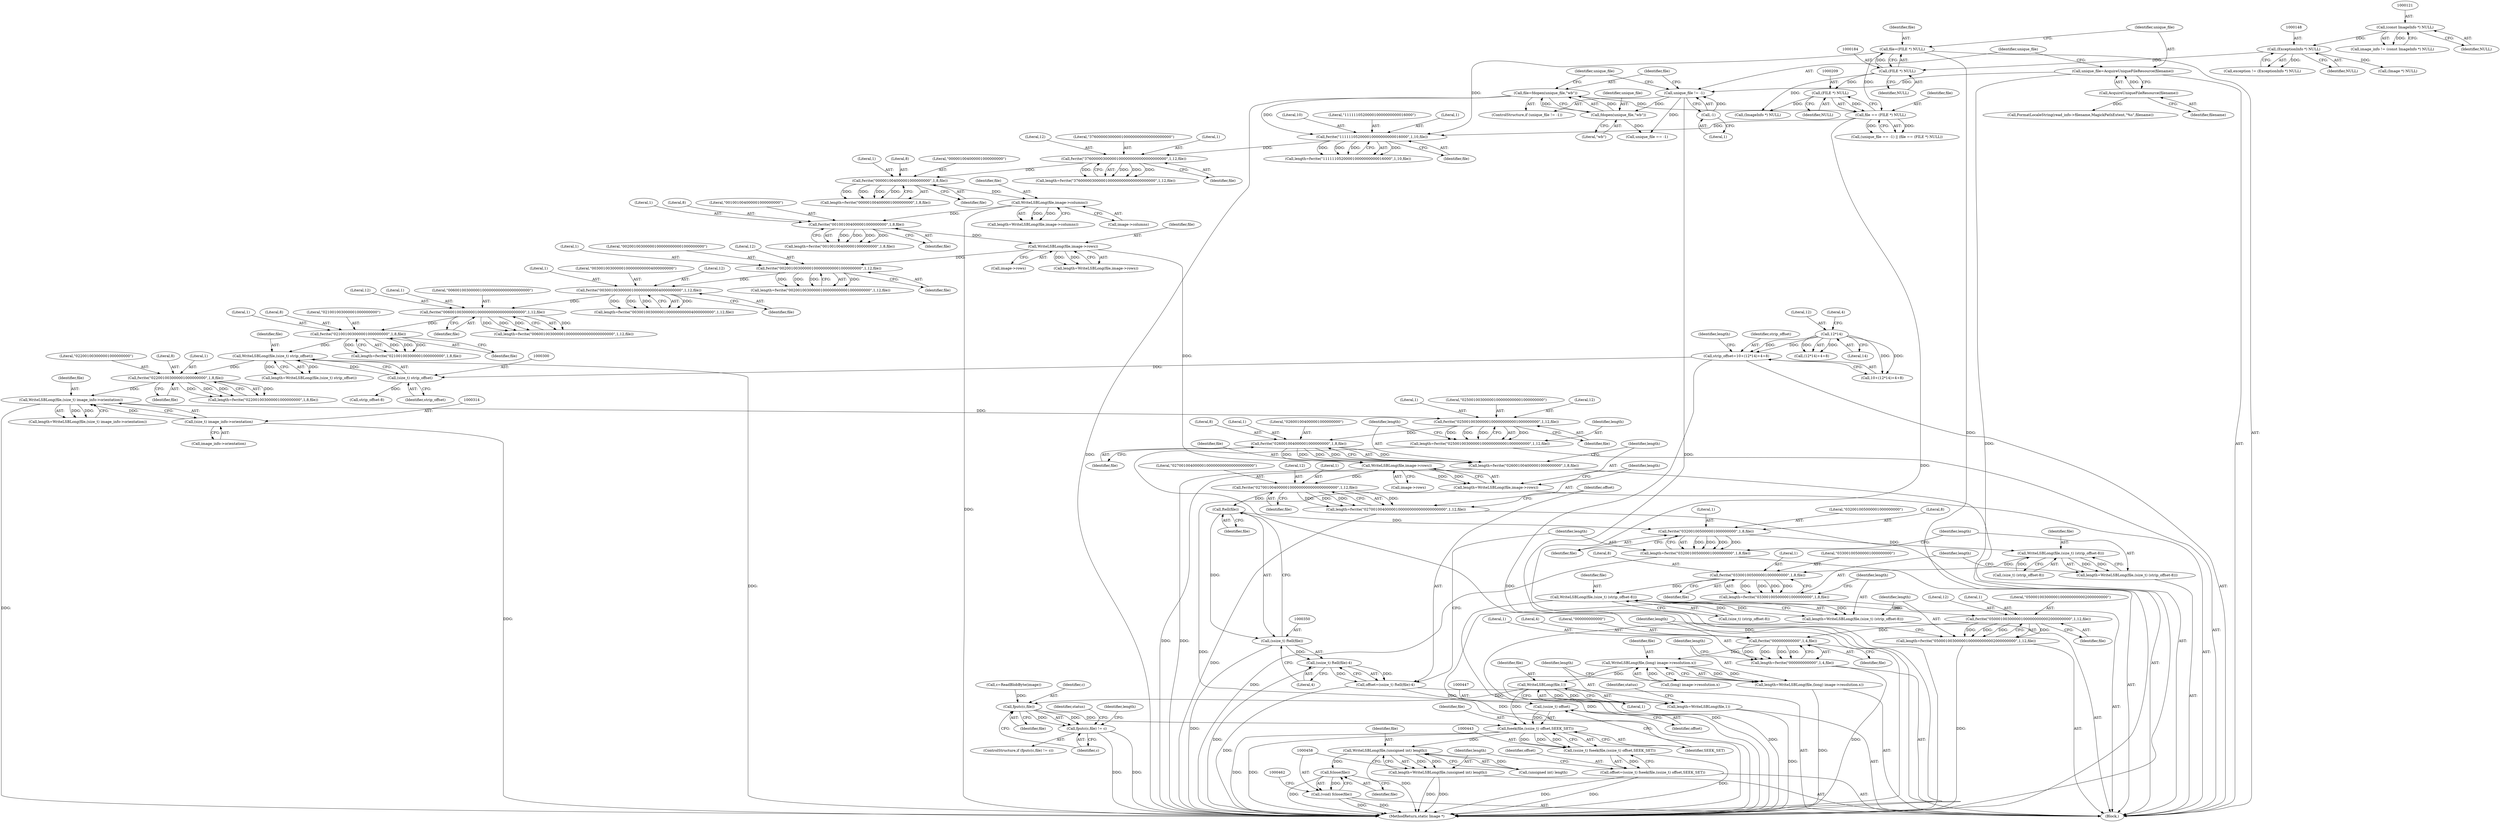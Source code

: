 digraph "0_ImageMagick_4e914bbe371433f0590cefdf3bd5f3a5710069f9@API" {
"1000320" [label="(Call,fwrite(\"\025\001\003\000\001\000\000\000\001\000\000\000\",1,12,file))"];
"1000311" [label="(Call,WriteLSBLong(file,(size_t) image_info->orientation))"];
"1000304" [label="(Call,fwrite(\"\022\001\003\000\001\000\000\000\",1,8,file))"];
"1000297" [label="(Call,WriteLSBLong(file,(size_t) strip_offset))"];
"1000279" [label="(Call,fwrite(\"\021\001\003\000\001\000\000\000\",1,8,file))"];
"1000272" [label="(Call,fwrite(\"\006\001\003\000\001\000\000\000\000\000\000\000\",1,12,file))"];
"1000265" [label="(Call,fwrite(\"\003\001\003\000\001\000\000\000\004\000\000\000\",1,12,file))"];
"1000258" [label="(Call,fwrite(\"\002\001\003\000\001\000\000\000\001\000\000\000\",1,12,file))"];
"1000251" [label="(Call,WriteLSBLong(file,image->rows))"];
"1000244" [label="(Call,fwrite(\"\001\001\004\000\001\000\000\000\",1,8,file))"];
"1000237" [label="(Call,WriteLSBLong(file,image->columns))"];
"1000230" [label="(Call,fwrite(\"\000\001\004\000\001\000\000\000\",1,8,file))"];
"1000223" [label="(Call,fwrite(\"\376\000\003\000\001\000\000\000\000\000\000\000\",1,12,file))"];
"1000216" [label="(Call,fwrite(\"\111\111\052\000\010\000\000\000\016\000\",1,10,file))"];
"1000181" [label="(Call,file=(FILE *) NULL)"];
"1000183" [label="(Call,(FILE *) NULL)"];
"1000147" [label="(Call,(ExceptionInfo *) NULL)"];
"1000120" [label="(Call,(const ImageInfo *) NULL)"];
"1000206" [label="(Call,file == (FILE *) NULL)"];
"1000195" [label="(Call,file=fdopen(unique_file,\"wb\"))"];
"1000197" [label="(Call,fdopen(unique_file,\"wb\"))"];
"1000191" [label="(Call,unique_file != -1)"];
"1000186" [label="(Call,unique_file=AcquireUniqueFileResource(filename))"];
"1000188" [label="(Call,AcquireUniqueFileResource(filename))"];
"1000193" [label="(Call,-1)"];
"1000208" [label="(Call,(FILE *) NULL)"];
"1000299" [label="(Call,(size_t) strip_offset)"];
"1000284" [label="(Call,strip_offset=10+(12*14)+4+8)"];
"1000289" [label="(Call,12*14)"];
"1000313" [label="(Call,(size_t) image_info->orientation)"];
"1000318" [label="(Call,length=fwrite(\"\025\001\003\000\001\000\000\000\001\000\000\000\",1,12,file))"];
"1000327" [label="(Call,fwrite(\"\026\001\004\000\001\000\000\000\",1,8,file))"];
"1000325" [label="(Call,length=fwrite(\"\026\001\004\000\001\000\000\000\",1,8,file))"];
"1000334" [label="(Call,WriteLSBLong(file,image->rows))"];
"1000332" [label="(Call,length=WriteLSBLong(file,image->rows))"];
"1000341" [label="(Call,fwrite(\"\027\001\004\000\001\000\000\000\000\000\000\000\",1,12,file))"];
"1000339" [label="(Call,length=fwrite(\"\027\001\004\000\001\000\000\000\000\000\000\000\",1,12,file))"];
"1000351" [label="(Call,ftell(file))"];
"1000349" [label="(Call,(ssize_t) ftell(file))"];
"1000348" [label="(Call,(ssize_t) ftell(file)-4)"];
"1000346" [label="(Call,offset=(ssize_t) ftell(file)-4)"];
"1000446" [label="(Call,(ssize_t) offset)"];
"1000444" [label="(Call,fseek(file,(ssize_t) offset,SEEK_SET))"];
"1000442" [label="(Call,(ssize_t) fseek(file,(ssize_t) offset,SEEK_SET))"];
"1000440" [label="(Call,offset=(ssize_t) fseek(file,(ssize_t) offset,SEEK_SET))"];
"1000452" [label="(Call,WriteLSBLong(file,(unsigned int) length))"];
"1000450" [label="(Call,length=WriteLSBLong(file,(unsigned int) length))"];
"1000459" [label="(Call,fclose(file))"];
"1000457" [label="(Call,(void) fclose(file))"];
"1000356" [label="(Call,fwrite(\"\032\001\005\000\001\000\000\000\",1,8,file))"];
"1000354" [label="(Call,length=fwrite(\"\032\001\005\000\001\000\000\000\",1,8,file))"];
"1000363" [label="(Call,WriteLSBLong(file,(size_t) (strip_offset-8)))"];
"1000361" [label="(Call,length=WriteLSBLong(file,(size_t) (strip_offset-8)))"];
"1000372" [label="(Call,fwrite(\"\033\001\005\000\001\000\000\000\",1,8,file))"];
"1000370" [label="(Call,length=fwrite(\"\033\001\005\000\001\000\000\000\",1,8,file))"];
"1000379" [label="(Call,WriteLSBLong(file,(size_t) (strip_offset-8)))"];
"1000377" [label="(Call,length=WriteLSBLong(file,(size_t) (strip_offset-8)))"];
"1000388" [label="(Call,fwrite(\"\050\001\003\000\001\000\000\000\002\000\000\000\",1,12,file))"];
"1000386" [label="(Call,length=fwrite(\"\050\001\003\000\001\000\000\000\002\000\000\000\",1,12,file))"];
"1000395" [label="(Call,fwrite(\"\000\000\000\000\",1,4,file))"];
"1000393" [label="(Call,length=fwrite(\"\000\000\000\000\",1,4,file))"];
"1000402" [label="(Call,WriteLSBLong(file,(long) image->resolution.x))"];
"1000400" [label="(Call,length=WriteLSBLong(file,(long) image->resolution.x))"];
"1000413" [label="(Call,WriteLSBLong(file,1))"];
"1000411" [label="(Call,length=WriteLSBLong(file,1))"];
"1000433" [label="(Call,fputc(c,file))"];
"1000432" [label="(Call,fputc(c,file) != c)"];
"1000182" [label="(Identifier,file)"];
"1000242" [label="(Call,length=fwrite(\"\001\001\004\000\001\000\000\000\",1,8,file))"];
"1000326" [label="(Identifier,length)"];
"1000445" [label="(Identifier,file)"];
"1000349" [label="(Call,(ssize_t) ftell(file))"];
"1000220" [label="(Identifier,file)"];
"1000315" [label="(Call,image_info->orientation)"];
"1000258" [label="(Call,fwrite(\"\002\001\003\000\001\000\000\000\001\000\000\000\",1,12,file))"];
"1000311" [label="(Call,WriteLSBLong(file,(size_t) image_info->orientation))"];
"1000186" [label="(Call,unique_file=AcquireUniqueFileResource(filename))"];
"1000362" [label="(Identifier,length)"];
"1000273" [label="(Literal,\"\006\001\003\000\001\000\000\000\000\000\000\000\")"];
"1000232" [label="(Literal,1)"];
"1000270" [label="(Call,length=fwrite(\"\006\001\003\000\001\000\000\000\000\000\000\000\",1,12,file))"];
"1000386" [label="(Call,length=fwrite(\"\050\001\003\000\001\000\000\000\002\000\000\000\",1,12,file))"];
"1000373" [label="(Literal,\"\033\001\005\000\001\000\000\000\")"];
"1000381" [label="(Call,(size_t) (strip_offset-8))"];
"1000301" [label="(Identifier,strip_offset)"];
"1000380" [label="(Identifier,file)"];
"1000277" [label="(Call,length=fwrite(\"\021\001\003\000\001\000\000\000\",1,8,file))"];
"1000210" [label="(Identifier,NULL)"];
"1000219" [label="(Literal,10)"];
"1000118" [label="(Call,image_info != (const ImageInfo *) NULL)"];
"1000290" [label="(Literal,12)"];
"1000390" [label="(Literal,1)"];
"1000346" [label="(Call,offset=(ssize_t) ftell(file)-4)"];
"1000460" [label="(Identifier,file)"];
"1000441" [label="(Identifier,offset)"];
"1000404" [label="(Call,(long) image->resolution.x)"];
"1000217" [label="(Literal,\"\111\111\052\000\010\000\000\000\016\000\")"];
"1000178" [label="(Call,(Image *) NULL)"];
"1000402" [label="(Call,WriteLSBLong(file,(long) image->resolution.x))"];
"1000344" [label="(Literal,12)"];
"1000265" [label="(Call,fwrite(\"\003\001\003\000\001\000\000\000\004\000\000\000\",1,12,file))"];
"1000304" [label="(Call,fwrite(\"\022\001\003\000\001\000\000\000\",1,8,file))"];
"1000228" [label="(Call,length=fwrite(\"\000\001\004\000\001\000\000\000\",1,8,file))"];
"1000275" [label="(Literal,12)"];
"1000233" [label="(Literal,8)"];
"1000454" [label="(Call,(unsigned int) length)"];
"1000195" [label="(Call,file=fdopen(unique_file,\"wb\"))"];
"1000306" [label="(Literal,1)"];
"1000313" [label="(Call,(size_t) image_info->orientation)"];
"1000145" [label="(Call,exception != (ExceptionInfo *) NULL)"];
"1000234" [label="(Identifier,file)"];
"1000356" [label="(Call,fwrite(\"\032\001\005\000\001\000\000\000\",1,8,file))"];
"1000395" [label="(Call,fwrite(\"\000\000\000\000\",1,4,file))"];
"1000431" [label="(ControlStructure,if (fputc(c,file) != c))"];
"1000328" [label="(Literal,\"\026\001\004\000\001\000\000\000\")"];
"1000379" [label="(Call,WriteLSBLong(file,(size_t) (strip_offset-8)))"];
"1000352" [label="(Identifier,file)"];
"1000227" [label="(Identifier,file)"];
"1000325" [label="(Call,length=fwrite(\"\026\001\004\000\001\000\000\000\",1,8,file))"];
"1000321" [label="(Literal,\"\025\001\003\000\001\000\000\000\001\000\000\000\")"];
"1000319" [label="(Identifier,length)"];
"1000247" [label="(Literal,8)"];
"1000401" [label="(Identifier,length)"];
"1000334" [label="(Call,WriteLSBLong(file,image->rows))"];
"1000335" [label="(Identifier,file)"];
"1000367" [label="(Call,strip_offset-8)"];
"1000446" [label="(Call,(ssize_t) offset)"];
"1000297" [label="(Call,WriteLSBLong(file,(size_t) strip_offset))"];
"1000256" [label="(Call,length=fwrite(\"\002\001\003\000\001\000\000\000\001\000\000\000\",1,12,file))"];
"1000252" [label="(Identifier,file)"];
"1000291" [label="(Literal,14)"];
"1000331" [label="(Identifier,file)"];
"1000371" [label="(Identifier,length)"];
"1000398" [label="(Literal,4)"];
"1000206" [label="(Call,file == (FILE *) NULL)"];
"1000248" [label="(Identifier,file)"];
"1000414" [label="(Identifier,file)"];
"1000323" [label="(Literal,12)"];
"1000189" [label="(Identifier,filename)"];
"1000251" [label="(Call,WriteLSBLong(file,image->rows))"];
"1000340" [label="(Identifier,length)"];
"1000120" [label="(Call,(const ImageInfo *) NULL)"];
"1000453" [label="(Identifier,file)"];
"1000432" [label="(Call,fputc(c,file) != c)"];
"1000457" [label="(Call,(void) fclose(file))"];
"1000309" [label="(Call,length=WriteLSBLong(file,(size_t) image_info->orientation))"];
"1000216" [label="(Call,fwrite(\"\111\111\052\000\010\000\000\000\016\000\",1,10,file))"];
"1000308" [label="(Identifier,file)"];
"1000542" [label="(MethodReturn,static Image *)"];
"1000477" [label="(Call,FormatLocaleString(read_info->filename,MagickPathExtent,\"%s\",filename))"];
"1000245" [label="(Literal,\"\001\001\004\000\001\000\000\000\")"];
"1000452" [label="(Call,WriteLSBLong(file,(unsigned int) length))"];
"1000375" [label="(Literal,8)"];
"1000341" [label="(Call,fwrite(\"\027\001\004\000\001\000\000\000\000\000\000\000\",1,12,file))"];
"1000433" [label="(Call,fputc(c,file))"];
"1000451" [label="(Identifier,length)"];
"1000149" [label="(Identifier,NULL)"];
"1000244" [label="(Call,fwrite(\"\001\001\004\000\001\000\000\000\",1,8,file))"];
"1000400" [label="(Call,length=WriteLSBLong(file,(long) image->resolution.x))"];
"1000272" [label="(Call,fwrite(\"\006\001\003\000\001\000\000\000\000\000\000\000\",1,12,file))"];
"1000226" [label="(Literal,12)"];
"1000263" [label="(Call,length=fwrite(\"\003\001\003\000\001\000\000\000\004\000\000\000\",1,12,file))"];
"1000365" [label="(Call,(size_t) (strip_offset-8))"];
"1000288" [label="(Call,(12*14)+4+8)"];
"1000192" [label="(Identifier,unique_file)"];
"1000343" [label="(Literal,1)"];
"1000260" [label="(Literal,1)"];
"1000231" [label="(Literal,\"\000\001\004\000\001\000\000\000\")"];
"1000438" [label="(Identifier,status)"];
"1000361" [label="(Call,length=WriteLSBLong(file,(size_t) (strip_offset-8)))"];
"1000378" [label="(Identifier,length)"];
"1000351" [label="(Call,ftell(file))"];
"1000318" [label="(Call,length=fwrite(\"\025\001\003\000\001\000\000\000\001\000\000\000\",1,12,file))"];
"1000296" [label="(Identifier,length)"];
"1000285" [label="(Identifier,strip_offset)"];
"1000444" [label="(Call,fseek(file,(ssize_t) offset,SEEK_SET))"];
"1000279" [label="(Call,fwrite(\"\021\001\003\000\001\000\000\000\",1,8,file))"];
"1000348" [label="(Call,(ssize_t) ftell(file)-4)"];
"1000436" [label="(Identifier,c)"];
"1000387" [label="(Identifier,length)"];
"1000370" [label="(Call,length=fwrite(\"\033\001\005\000\001\000\000\000\",1,8,file))"];
"1000224" [label="(Literal,\"\376\000\003\000\001\000\000\000\000\000\000\000\")"];
"1000330" [label="(Literal,8)"];
"1000345" [label="(Identifier,file)"];
"1000122" [label="(Identifier,NULL)"];
"1000281" [label="(Literal,1)"];
"1000360" [label="(Identifier,file)"];
"1000372" [label="(Call,fwrite(\"\033\001\005\000\001\000\000\000\",1,8,file))"];
"1000249" [label="(Call,length=WriteLSBLong(file,image->rows))"];
"1000448" [label="(Identifier,offset)"];
"1000305" [label="(Literal,\"\022\001\003\000\001\000\000\000\")"];
"1000190" [label="(ControlStructure,if (unique_file != -1))"];
"1000359" [label="(Literal,8)"];
"1000147" [label="(Call,(ExceptionInfo *) NULL)"];
"1000449" [label="(Identifier,SEEK_SET)"];
"1000289" [label="(Call,12*14)"];
"1000354" [label="(Call,length=fwrite(\"\032\001\005\000\001\000\000\000\",1,8,file))"];
"1000320" [label="(Call,fwrite(\"\025\001\003\000\001\000\000\000\001\000\000\000\",1,12,file))"];
"1000299" [label="(Call,(size_t) strip_offset)"];
"1000230" [label="(Call,fwrite(\"\000\001\004\000\001\000\000\000\",1,8,file))"];
"1000183" [label="(Call,(FILE *) NULL)"];
"1000376" [label="(Identifier,file)"];
"1000393" [label="(Call,length=fwrite(\"\000\000\000\000\",1,4,file))"];
"1000106" [label="(Block,)"];
"1000282" [label="(Literal,8)"];
"1000269" [label="(Identifier,file)"];
"1000329" [label="(Literal,1)"];
"1000253" [label="(Call,image->rows)"];
"1000347" [label="(Identifier,offset)"];
"1000268" [label="(Literal,12)"];
"1000358" [label="(Literal,1)"];
"1000283" [label="(Identifier,file)"];
"1000274" [label="(Literal,1)"];
"1000280" [label="(Literal,\"\021\001\003\000\001\000\000\000\")"];
"1000276" [label="(Identifier,file)"];
"1000417" [label="(Identifier,status)"];
"1000336" [label="(Call,image->rows)"];
"1000394" [label="(Identifier,length)"];
"1000259" [label="(Literal,\"\002\001\003\000\001\000\000\000\001\000\000\000\")"];
"1000208" [label="(Call,(FILE *) NULL)"];
"1000262" [label="(Identifier,file)"];
"1000403" [label="(Identifier,file)"];
"1000389" [label="(Literal,\"\050\001\003\000\001\000\000\000\002\000\000\000\")"];
"1000342" [label="(Literal,\"\027\001\004\000\001\000\000\000\000\000\000\000\")"];
"1000324" [label="(Identifier,file)"];
"1000392" [label="(Identifier,file)"];
"1000364" [label="(Identifier,file)"];
"1000327" [label="(Call,fwrite(\"\026\001\004\000\001\000\000\000\",1,8,file))"];
"1000197" [label="(Call,fdopen(unique_file,\"wb\"))"];
"1000388" [label="(Call,fwrite(\"\050\001\003\000\001\000\000\000\002\000\000\000\",1,12,file))"];
"1000188" [label="(Call,AcquireUniqueFileResource(filename))"];
"1000307" [label="(Literal,8)"];
"1000198" [label="(Identifier,unique_file)"];
"1000413" [label="(Call,WriteLSBLong(file,1))"];
"1000196" [label="(Identifier,file)"];
"1000355" [label="(Identifier,length)"];
"1000374" [label="(Literal,1)"];
"1000221" [label="(Call,length=fwrite(\"\376\000\003\000\001\000\000\000\000\000\000\000\",1,12,file))"];
"1000267" [label="(Literal,1)"];
"1000246" [label="(Literal,1)"];
"1000191" [label="(Call,unique_file != -1)"];
"1000411" [label="(Call,length=WriteLSBLong(file,1))"];
"1000424" [label="(Call,c=ReadBlobByte(image))"];
"1000223" [label="(Call,fwrite(\"\376\000\003\000\001\000\000\000\000\000\000\000\",1,12,file))"];
"1000194" [label="(Literal,1)"];
"1000332" [label="(Call,length=WriteLSBLong(file,image->rows))"];
"1000284" [label="(Call,strip_offset=10+(12*14)+4+8)"];
"1000225" [label="(Literal,1)"];
"1000295" [label="(Call,length=WriteLSBLong(file,(size_t) strip_offset))"];
"1000286" [label="(Call,10+(12*14)+4+8)"];
"1000353" [label="(Literal,4)"];
"1000214" [label="(Call,length=fwrite(\"\111\111\052\000\010\000\000\000\016\000\",1,10,file))"];
"1000203" [label="(Identifier,unique_file)"];
"1000298" [label="(Identifier,file)"];
"1000312" [label="(Identifier,file)"];
"1000391" [label="(Literal,12)"];
"1000237" [label="(Call,WriteLSBLong(file,image->columns))"];
"1000396" [label="(Literal,\"\000\000\000\000\")"];
"1000266" [label="(Literal,\"\003\001\003\000\001\000\000\000\004\000\000\000\")"];
"1000472" [label="(Call,(ImageInfo *) NULL)"];
"1000207" [label="(Identifier,file)"];
"1000187" [label="(Identifier,unique_file)"];
"1000293" [label="(Literal,4)"];
"1000377" [label="(Call,length=WriteLSBLong(file,(size_t) (strip_offset-8)))"];
"1000322" [label="(Literal,1)"];
"1000235" [label="(Call,length=WriteLSBLong(file,image->columns))"];
"1000397" [label="(Literal,1)"];
"1000202" [label="(Call,unique_file == -1)"];
"1000238" [label="(Identifier,file)"];
"1000201" [label="(Call,(unique_file == -1) || (file == (FILE *) NULL))"];
"1000399" [label="(Identifier,file)"];
"1000450" [label="(Call,length=WriteLSBLong(file,(unsigned int) length))"];
"1000434" [label="(Identifier,c)"];
"1000430" [label="(Identifier,length)"];
"1000261" [label="(Literal,12)"];
"1000440" [label="(Call,offset=(ssize_t) fseek(file,(ssize_t) offset,SEEK_SET))"];
"1000357" [label="(Literal,\"\032\001\005\000\001\000\000\000\")"];
"1000218" [label="(Literal,1)"];
"1000333" [label="(Identifier,length)"];
"1000412" [label="(Identifier,length)"];
"1000339" [label="(Call,length=fwrite(\"\027\001\004\000\001\000\000\000\000\000\000\000\",1,12,file))"];
"1000459" [label="(Call,fclose(file))"];
"1000415" [label="(Literal,1)"];
"1000442" [label="(Call,(ssize_t) fseek(file,(ssize_t) offset,SEEK_SET))"];
"1000185" [label="(Identifier,NULL)"];
"1000199" [label="(Literal,\"wb\")"];
"1000193" [label="(Call,-1)"];
"1000363" [label="(Call,WriteLSBLong(file,(size_t) (strip_offset-8)))"];
"1000435" [label="(Identifier,file)"];
"1000302" [label="(Call,length=fwrite(\"\022\001\003\000\001\000\000\000\",1,8,file))"];
"1000239" [label="(Call,image->columns)"];
"1000181" [label="(Call,file=(FILE *) NULL)"];
"1000320" -> "1000318"  [label="AST: "];
"1000320" -> "1000324"  [label="CFG: "];
"1000321" -> "1000320"  [label="AST: "];
"1000322" -> "1000320"  [label="AST: "];
"1000323" -> "1000320"  [label="AST: "];
"1000324" -> "1000320"  [label="AST: "];
"1000318" -> "1000320"  [label="CFG: "];
"1000320" -> "1000318"  [label="DDG: "];
"1000320" -> "1000318"  [label="DDG: "];
"1000320" -> "1000318"  [label="DDG: "];
"1000320" -> "1000318"  [label="DDG: "];
"1000311" -> "1000320"  [label="DDG: "];
"1000320" -> "1000327"  [label="DDG: "];
"1000311" -> "1000309"  [label="AST: "];
"1000311" -> "1000313"  [label="CFG: "];
"1000312" -> "1000311"  [label="AST: "];
"1000313" -> "1000311"  [label="AST: "];
"1000309" -> "1000311"  [label="CFG: "];
"1000311" -> "1000542"  [label="DDG: "];
"1000311" -> "1000309"  [label="DDG: "];
"1000311" -> "1000309"  [label="DDG: "];
"1000304" -> "1000311"  [label="DDG: "];
"1000313" -> "1000311"  [label="DDG: "];
"1000304" -> "1000302"  [label="AST: "];
"1000304" -> "1000308"  [label="CFG: "];
"1000305" -> "1000304"  [label="AST: "];
"1000306" -> "1000304"  [label="AST: "];
"1000307" -> "1000304"  [label="AST: "];
"1000308" -> "1000304"  [label="AST: "];
"1000302" -> "1000304"  [label="CFG: "];
"1000304" -> "1000302"  [label="DDG: "];
"1000304" -> "1000302"  [label="DDG: "];
"1000304" -> "1000302"  [label="DDG: "];
"1000304" -> "1000302"  [label="DDG: "];
"1000297" -> "1000304"  [label="DDG: "];
"1000297" -> "1000295"  [label="AST: "];
"1000297" -> "1000299"  [label="CFG: "];
"1000298" -> "1000297"  [label="AST: "];
"1000299" -> "1000297"  [label="AST: "];
"1000295" -> "1000297"  [label="CFG: "];
"1000297" -> "1000542"  [label="DDG: "];
"1000297" -> "1000295"  [label="DDG: "];
"1000297" -> "1000295"  [label="DDG: "];
"1000279" -> "1000297"  [label="DDG: "];
"1000299" -> "1000297"  [label="DDG: "];
"1000279" -> "1000277"  [label="AST: "];
"1000279" -> "1000283"  [label="CFG: "];
"1000280" -> "1000279"  [label="AST: "];
"1000281" -> "1000279"  [label="AST: "];
"1000282" -> "1000279"  [label="AST: "];
"1000283" -> "1000279"  [label="AST: "];
"1000277" -> "1000279"  [label="CFG: "];
"1000279" -> "1000277"  [label="DDG: "];
"1000279" -> "1000277"  [label="DDG: "];
"1000279" -> "1000277"  [label="DDG: "];
"1000279" -> "1000277"  [label="DDG: "];
"1000272" -> "1000279"  [label="DDG: "];
"1000272" -> "1000270"  [label="AST: "];
"1000272" -> "1000276"  [label="CFG: "];
"1000273" -> "1000272"  [label="AST: "];
"1000274" -> "1000272"  [label="AST: "];
"1000275" -> "1000272"  [label="AST: "];
"1000276" -> "1000272"  [label="AST: "];
"1000270" -> "1000272"  [label="CFG: "];
"1000272" -> "1000270"  [label="DDG: "];
"1000272" -> "1000270"  [label="DDG: "];
"1000272" -> "1000270"  [label="DDG: "];
"1000272" -> "1000270"  [label="DDG: "];
"1000265" -> "1000272"  [label="DDG: "];
"1000265" -> "1000263"  [label="AST: "];
"1000265" -> "1000269"  [label="CFG: "];
"1000266" -> "1000265"  [label="AST: "];
"1000267" -> "1000265"  [label="AST: "];
"1000268" -> "1000265"  [label="AST: "];
"1000269" -> "1000265"  [label="AST: "];
"1000263" -> "1000265"  [label="CFG: "];
"1000265" -> "1000263"  [label="DDG: "];
"1000265" -> "1000263"  [label="DDG: "];
"1000265" -> "1000263"  [label="DDG: "];
"1000265" -> "1000263"  [label="DDG: "];
"1000258" -> "1000265"  [label="DDG: "];
"1000258" -> "1000256"  [label="AST: "];
"1000258" -> "1000262"  [label="CFG: "];
"1000259" -> "1000258"  [label="AST: "];
"1000260" -> "1000258"  [label="AST: "];
"1000261" -> "1000258"  [label="AST: "];
"1000262" -> "1000258"  [label="AST: "];
"1000256" -> "1000258"  [label="CFG: "];
"1000258" -> "1000256"  [label="DDG: "];
"1000258" -> "1000256"  [label="DDG: "];
"1000258" -> "1000256"  [label="DDG: "];
"1000258" -> "1000256"  [label="DDG: "];
"1000251" -> "1000258"  [label="DDG: "];
"1000251" -> "1000249"  [label="AST: "];
"1000251" -> "1000253"  [label="CFG: "];
"1000252" -> "1000251"  [label="AST: "];
"1000253" -> "1000251"  [label="AST: "];
"1000249" -> "1000251"  [label="CFG: "];
"1000251" -> "1000249"  [label="DDG: "];
"1000251" -> "1000249"  [label="DDG: "];
"1000244" -> "1000251"  [label="DDG: "];
"1000251" -> "1000334"  [label="DDG: "];
"1000244" -> "1000242"  [label="AST: "];
"1000244" -> "1000248"  [label="CFG: "];
"1000245" -> "1000244"  [label="AST: "];
"1000246" -> "1000244"  [label="AST: "];
"1000247" -> "1000244"  [label="AST: "];
"1000248" -> "1000244"  [label="AST: "];
"1000242" -> "1000244"  [label="CFG: "];
"1000244" -> "1000242"  [label="DDG: "];
"1000244" -> "1000242"  [label="DDG: "];
"1000244" -> "1000242"  [label="DDG: "];
"1000244" -> "1000242"  [label="DDG: "];
"1000237" -> "1000244"  [label="DDG: "];
"1000237" -> "1000235"  [label="AST: "];
"1000237" -> "1000239"  [label="CFG: "];
"1000238" -> "1000237"  [label="AST: "];
"1000239" -> "1000237"  [label="AST: "];
"1000235" -> "1000237"  [label="CFG: "];
"1000237" -> "1000542"  [label="DDG: "];
"1000237" -> "1000235"  [label="DDG: "];
"1000237" -> "1000235"  [label="DDG: "];
"1000230" -> "1000237"  [label="DDG: "];
"1000230" -> "1000228"  [label="AST: "];
"1000230" -> "1000234"  [label="CFG: "];
"1000231" -> "1000230"  [label="AST: "];
"1000232" -> "1000230"  [label="AST: "];
"1000233" -> "1000230"  [label="AST: "];
"1000234" -> "1000230"  [label="AST: "];
"1000228" -> "1000230"  [label="CFG: "];
"1000230" -> "1000228"  [label="DDG: "];
"1000230" -> "1000228"  [label="DDG: "];
"1000230" -> "1000228"  [label="DDG: "];
"1000230" -> "1000228"  [label="DDG: "];
"1000223" -> "1000230"  [label="DDG: "];
"1000223" -> "1000221"  [label="AST: "];
"1000223" -> "1000227"  [label="CFG: "];
"1000224" -> "1000223"  [label="AST: "];
"1000225" -> "1000223"  [label="AST: "];
"1000226" -> "1000223"  [label="AST: "];
"1000227" -> "1000223"  [label="AST: "];
"1000221" -> "1000223"  [label="CFG: "];
"1000223" -> "1000221"  [label="DDG: "];
"1000223" -> "1000221"  [label="DDG: "];
"1000223" -> "1000221"  [label="DDG: "];
"1000223" -> "1000221"  [label="DDG: "];
"1000216" -> "1000223"  [label="DDG: "];
"1000216" -> "1000214"  [label="AST: "];
"1000216" -> "1000220"  [label="CFG: "];
"1000217" -> "1000216"  [label="AST: "];
"1000218" -> "1000216"  [label="AST: "];
"1000219" -> "1000216"  [label="AST: "];
"1000220" -> "1000216"  [label="AST: "];
"1000214" -> "1000216"  [label="CFG: "];
"1000216" -> "1000214"  [label="DDG: "];
"1000216" -> "1000214"  [label="DDG: "];
"1000216" -> "1000214"  [label="DDG: "];
"1000216" -> "1000214"  [label="DDG: "];
"1000181" -> "1000216"  [label="DDG: "];
"1000206" -> "1000216"  [label="DDG: "];
"1000195" -> "1000216"  [label="DDG: "];
"1000181" -> "1000106"  [label="AST: "];
"1000181" -> "1000183"  [label="CFG: "];
"1000182" -> "1000181"  [label="AST: "];
"1000183" -> "1000181"  [label="AST: "];
"1000187" -> "1000181"  [label="CFG: "];
"1000181" -> "1000542"  [label="DDG: "];
"1000183" -> "1000181"  [label="DDG: "];
"1000181" -> "1000206"  [label="DDG: "];
"1000183" -> "1000185"  [label="CFG: "];
"1000184" -> "1000183"  [label="AST: "];
"1000185" -> "1000183"  [label="AST: "];
"1000147" -> "1000183"  [label="DDG: "];
"1000183" -> "1000208"  [label="DDG: "];
"1000183" -> "1000472"  [label="DDG: "];
"1000147" -> "1000145"  [label="AST: "];
"1000147" -> "1000149"  [label="CFG: "];
"1000148" -> "1000147"  [label="AST: "];
"1000149" -> "1000147"  [label="AST: "];
"1000145" -> "1000147"  [label="CFG: "];
"1000147" -> "1000145"  [label="DDG: "];
"1000120" -> "1000147"  [label="DDG: "];
"1000147" -> "1000178"  [label="DDG: "];
"1000120" -> "1000118"  [label="AST: "];
"1000120" -> "1000122"  [label="CFG: "];
"1000121" -> "1000120"  [label="AST: "];
"1000122" -> "1000120"  [label="AST: "];
"1000118" -> "1000120"  [label="CFG: "];
"1000120" -> "1000118"  [label="DDG: "];
"1000206" -> "1000201"  [label="AST: "];
"1000206" -> "1000208"  [label="CFG: "];
"1000207" -> "1000206"  [label="AST: "];
"1000208" -> "1000206"  [label="AST: "];
"1000201" -> "1000206"  [label="CFG: "];
"1000206" -> "1000542"  [label="DDG: "];
"1000206" -> "1000201"  [label="DDG: "];
"1000206" -> "1000201"  [label="DDG: "];
"1000195" -> "1000206"  [label="DDG: "];
"1000208" -> "1000206"  [label="DDG: "];
"1000195" -> "1000190"  [label="AST: "];
"1000195" -> "1000197"  [label="CFG: "];
"1000196" -> "1000195"  [label="AST: "];
"1000197" -> "1000195"  [label="AST: "];
"1000203" -> "1000195"  [label="CFG: "];
"1000195" -> "1000542"  [label="DDG: "];
"1000197" -> "1000195"  [label="DDG: "];
"1000197" -> "1000195"  [label="DDG: "];
"1000197" -> "1000199"  [label="CFG: "];
"1000198" -> "1000197"  [label="AST: "];
"1000199" -> "1000197"  [label="AST: "];
"1000191" -> "1000197"  [label="DDG: "];
"1000197" -> "1000202"  [label="DDG: "];
"1000191" -> "1000190"  [label="AST: "];
"1000191" -> "1000193"  [label="CFG: "];
"1000192" -> "1000191"  [label="AST: "];
"1000193" -> "1000191"  [label="AST: "];
"1000196" -> "1000191"  [label="CFG: "];
"1000203" -> "1000191"  [label="CFG: "];
"1000191" -> "1000542"  [label="DDG: "];
"1000186" -> "1000191"  [label="DDG: "];
"1000193" -> "1000191"  [label="DDG: "];
"1000191" -> "1000202"  [label="DDG: "];
"1000186" -> "1000106"  [label="AST: "];
"1000186" -> "1000188"  [label="CFG: "];
"1000187" -> "1000186"  [label="AST: "];
"1000188" -> "1000186"  [label="AST: "];
"1000192" -> "1000186"  [label="CFG: "];
"1000186" -> "1000542"  [label="DDG: "];
"1000188" -> "1000186"  [label="DDG: "];
"1000188" -> "1000189"  [label="CFG: "];
"1000189" -> "1000188"  [label="AST: "];
"1000188" -> "1000477"  [label="DDG: "];
"1000193" -> "1000194"  [label="CFG: "];
"1000194" -> "1000193"  [label="AST: "];
"1000208" -> "1000210"  [label="CFG: "];
"1000209" -> "1000208"  [label="AST: "];
"1000210" -> "1000208"  [label="AST: "];
"1000208" -> "1000472"  [label="DDG: "];
"1000299" -> "1000301"  [label="CFG: "];
"1000300" -> "1000299"  [label="AST: "];
"1000301" -> "1000299"  [label="AST: "];
"1000284" -> "1000299"  [label="DDG: "];
"1000299" -> "1000367"  [label="DDG: "];
"1000284" -> "1000106"  [label="AST: "];
"1000284" -> "1000286"  [label="CFG: "];
"1000285" -> "1000284"  [label="AST: "];
"1000286" -> "1000284"  [label="AST: "];
"1000296" -> "1000284"  [label="CFG: "];
"1000284" -> "1000542"  [label="DDG: "];
"1000289" -> "1000284"  [label="DDG: "];
"1000289" -> "1000284"  [label="DDG: "];
"1000289" -> "1000288"  [label="AST: "];
"1000289" -> "1000291"  [label="CFG: "];
"1000290" -> "1000289"  [label="AST: "];
"1000291" -> "1000289"  [label="AST: "];
"1000293" -> "1000289"  [label="CFG: "];
"1000289" -> "1000286"  [label="DDG: "];
"1000289" -> "1000286"  [label="DDG: "];
"1000289" -> "1000288"  [label="DDG: "];
"1000289" -> "1000288"  [label="DDG: "];
"1000313" -> "1000315"  [label="CFG: "];
"1000314" -> "1000313"  [label="AST: "];
"1000315" -> "1000313"  [label="AST: "];
"1000313" -> "1000542"  [label="DDG: "];
"1000318" -> "1000106"  [label="AST: "];
"1000319" -> "1000318"  [label="AST: "];
"1000326" -> "1000318"  [label="CFG: "];
"1000318" -> "1000542"  [label="DDG: "];
"1000327" -> "1000325"  [label="AST: "];
"1000327" -> "1000331"  [label="CFG: "];
"1000328" -> "1000327"  [label="AST: "];
"1000329" -> "1000327"  [label="AST: "];
"1000330" -> "1000327"  [label="AST: "];
"1000331" -> "1000327"  [label="AST: "];
"1000325" -> "1000327"  [label="CFG: "];
"1000327" -> "1000325"  [label="DDG: "];
"1000327" -> "1000325"  [label="DDG: "];
"1000327" -> "1000325"  [label="DDG: "];
"1000327" -> "1000325"  [label="DDG: "];
"1000327" -> "1000334"  [label="DDG: "];
"1000325" -> "1000106"  [label="AST: "];
"1000326" -> "1000325"  [label="AST: "];
"1000333" -> "1000325"  [label="CFG: "];
"1000325" -> "1000542"  [label="DDG: "];
"1000334" -> "1000332"  [label="AST: "];
"1000334" -> "1000336"  [label="CFG: "];
"1000335" -> "1000334"  [label="AST: "];
"1000336" -> "1000334"  [label="AST: "];
"1000332" -> "1000334"  [label="CFG: "];
"1000334" -> "1000542"  [label="DDG: "];
"1000334" -> "1000332"  [label="DDG: "];
"1000334" -> "1000332"  [label="DDG: "];
"1000334" -> "1000341"  [label="DDG: "];
"1000332" -> "1000106"  [label="AST: "];
"1000333" -> "1000332"  [label="AST: "];
"1000340" -> "1000332"  [label="CFG: "];
"1000332" -> "1000542"  [label="DDG: "];
"1000341" -> "1000339"  [label="AST: "];
"1000341" -> "1000345"  [label="CFG: "];
"1000342" -> "1000341"  [label="AST: "];
"1000343" -> "1000341"  [label="AST: "];
"1000344" -> "1000341"  [label="AST: "];
"1000345" -> "1000341"  [label="AST: "];
"1000339" -> "1000341"  [label="CFG: "];
"1000341" -> "1000339"  [label="DDG: "];
"1000341" -> "1000339"  [label="DDG: "];
"1000341" -> "1000339"  [label="DDG: "];
"1000341" -> "1000339"  [label="DDG: "];
"1000341" -> "1000351"  [label="DDG: "];
"1000339" -> "1000106"  [label="AST: "];
"1000340" -> "1000339"  [label="AST: "];
"1000347" -> "1000339"  [label="CFG: "];
"1000339" -> "1000542"  [label="DDG: "];
"1000351" -> "1000349"  [label="AST: "];
"1000351" -> "1000352"  [label="CFG: "];
"1000352" -> "1000351"  [label="AST: "];
"1000349" -> "1000351"  [label="CFG: "];
"1000351" -> "1000349"  [label="DDG: "];
"1000351" -> "1000356"  [label="DDG: "];
"1000349" -> "1000348"  [label="AST: "];
"1000350" -> "1000349"  [label="AST: "];
"1000353" -> "1000349"  [label="CFG: "];
"1000349" -> "1000542"  [label="DDG: "];
"1000349" -> "1000348"  [label="DDG: "];
"1000348" -> "1000346"  [label="AST: "];
"1000348" -> "1000353"  [label="CFG: "];
"1000353" -> "1000348"  [label="AST: "];
"1000346" -> "1000348"  [label="CFG: "];
"1000348" -> "1000542"  [label="DDG: "];
"1000348" -> "1000346"  [label="DDG: "];
"1000348" -> "1000346"  [label="DDG: "];
"1000346" -> "1000106"  [label="AST: "];
"1000347" -> "1000346"  [label="AST: "];
"1000355" -> "1000346"  [label="CFG: "];
"1000346" -> "1000542"  [label="DDG: "];
"1000346" -> "1000446"  [label="DDG: "];
"1000446" -> "1000444"  [label="AST: "];
"1000446" -> "1000448"  [label="CFG: "];
"1000447" -> "1000446"  [label="AST: "];
"1000448" -> "1000446"  [label="AST: "];
"1000449" -> "1000446"  [label="CFG: "];
"1000446" -> "1000444"  [label="DDG: "];
"1000444" -> "1000442"  [label="AST: "];
"1000444" -> "1000449"  [label="CFG: "];
"1000445" -> "1000444"  [label="AST: "];
"1000449" -> "1000444"  [label="AST: "];
"1000442" -> "1000444"  [label="CFG: "];
"1000444" -> "1000542"  [label="DDG: "];
"1000444" -> "1000542"  [label="DDG: "];
"1000444" -> "1000442"  [label="DDG: "];
"1000444" -> "1000442"  [label="DDG: "];
"1000444" -> "1000442"  [label="DDG: "];
"1000413" -> "1000444"  [label="DDG: "];
"1000433" -> "1000444"  [label="DDG: "];
"1000444" -> "1000452"  [label="DDG: "];
"1000442" -> "1000440"  [label="AST: "];
"1000443" -> "1000442"  [label="AST: "];
"1000440" -> "1000442"  [label="CFG: "];
"1000442" -> "1000542"  [label="DDG: "];
"1000442" -> "1000440"  [label="DDG: "];
"1000440" -> "1000106"  [label="AST: "];
"1000441" -> "1000440"  [label="AST: "];
"1000451" -> "1000440"  [label="CFG: "];
"1000440" -> "1000542"  [label="DDG: "];
"1000440" -> "1000542"  [label="DDG: "];
"1000452" -> "1000450"  [label="AST: "];
"1000452" -> "1000454"  [label="CFG: "];
"1000453" -> "1000452"  [label="AST: "];
"1000454" -> "1000452"  [label="AST: "];
"1000450" -> "1000452"  [label="CFG: "];
"1000452" -> "1000542"  [label="DDG: "];
"1000452" -> "1000450"  [label="DDG: "];
"1000452" -> "1000450"  [label="DDG: "];
"1000454" -> "1000452"  [label="DDG: "];
"1000452" -> "1000459"  [label="DDG: "];
"1000450" -> "1000106"  [label="AST: "];
"1000451" -> "1000450"  [label="AST: "];
"1000458" -> "1000450"  [label="CFG: "];
"1000450" -> "1000542"  [label="DDG: "];
"1000450" -> "1000542"  [label="DDG: "];
"1000459" -> "1000457"  [label="AST: "];
"1000459" -> "1000460"  [label="CFG: "];
"1000460" -> "1000459"  [label="AST: "];
"1000457" -> "1000459"  [label="CFG: "];
"1000459" -> "1000542"  [label="DDG: "];
"1000459" -> "1000457"  [label="DDG: "];
"1000457" -> "1000106"  [label="AST: "];
"1000458" -> "1000457"  [label="AST: "];
"1000462" -> "1000457"  [label="CFG: "];
"1000457" -> "1000542"  [label="DDG: "];
"1000457" -> "1000542"  [label="DDG: "];
"1000356" -> "1000354"  [label="AST: "];
"1000356" -> "1000360"  [label="CFG: "];
"1000357" -> "1000356"  [label="AST: "];
"1000358" -> "1000356"  [label="AST: "];
"1000359" -> "1000356"  [label="AST: "];
"1000360" -> "1000356"  [label="AST: "];
"1000354" -> "1000356"  [label="CFG: "];
"1000356" -> "1000354"  [label="DDG: "];
"1000356" -> "1000354"  [label="DDG: "];
"1000356" -> "1000354"  [label="DDG: "];
"1000356" -> "1000354"  [label="DDG: "];
"1000356" -> "1000363"  [label="DDG: "];
"1000354" -> "1000106"  [label="AST: "];
"1000355" -> "1000354"  [label="AST: "];
"1000362" -> "1000354"  [label="CFG: "];
"1000354" -> "1000542"  [label="DDG: "];
"1000363" -> "1000361"  [label="AST: "];
"1000363" -> "1000365"  [label="CFG: "];
"1000364" -> "1000363"  [label="AST: "];
"1000365" -> "1000363"  [label="AST: "];
"1000361" -> "1000363"  [label="CFG: "];
"1000363" -> "1000361"  [label="DDG: "];
"1000363" -> "1000361"  [label="DDG: "];
"1000365" -> "1000363"  [label="DDG: "];
"1000363" -> "1000372"  [label="DDG: "];
"1000361" -> "1000106"  [label="AST: "];
"1000362" -> "1000361"  [label="AST: "];
"1000371" -> "1000361"  [label="CFG: "];
"1000372" -> "1000370"  [label="AST: "];
"1000372" -> "1000376"  [label="CFG: "];
"1000373" -> "1000372"  [label="AST: "];
"1000374" -> "1000372"  [label="AST: "];
"1000375" -> "1000372"  [label="AST: "];
"1000376" -> "1000372"  [label="AST: "];
"1000370" -> "1000372"  [label="CFG: "];
"1000372" -> "1000370"  [label="DDG: "];
"1000372" -> "1000370"  [label="DDG: "];
"1000372" -> "1000370"  [label="DDG: "];
"1000372" -> "1000370"  [label="DDG: "];
"1000372" -> "1000379"  [label="DDG: "];
"1000370" -> "1000106"  [label="AST: "];
"1000371" -> "1000370"  [label="AST: "];
"1000378" -> "1000370"  [label="CFG: "];
"1000370" -> "1000542"  [label="DDG: "];
"1000379" -> "1000377"  [label="AST: "];
"1000379" -> "1000381"  [label="CFG: "];
"1000380" -> "1000379"  [label="AST: "];
"1000381" -> "1000379"  [label="AST: "];
"1000377" -> "1000379"  [label="CFG: "];
"1000379" -> "1000542"  [label="DDG: "];
"1000379" -> "1000377"  [label="DDG: "];
"1000379" -> "1000377"  [label="DDG: "];
"1000381" -> "1000379"  [label="DDG: "];
"1000379" -> "1000388"  [label="DDG: "];
"1000377" -> "1000106"  [label="AST: "];
"1000378" -> "1000377"  [label="AST: "];
"1000387" -> "1000377"  [label="CFG: "];
"1000377" -> "1000542"  [label="DDG: "];
"1000388" -> "1000386"  [label="AST: "];
"1000388" -> "1000392"  [label="CFG: "];
"1000389" -> "1000388"  [label="AST: "];
"1000390" -> "1000388"  [label="AST: "];
"1000391" -> "1000388"  [label="AST: "];
"1000392" -> "1000388"  [label="AST: "];
"1000386" -> "1000388"  [label="CFG: "];
"1000388" -> "1000386"  [label="DDG: "];
"1000388" -> "1000386"  [label="DDG: "];
"1000388" -> "1000386"  [label="DDG: "];
"1000388" -> "1000386"  [label="DDG: "];
"1000388" -> "1000395"  [label="DDG: "];
"1000386" -> "1000106"  [label="AST: "];
"1000387" -> "1000386"  [label="AST: "];
"1000394" -> "1000386"  [label="CFG: "];
"1000386" -> "1000542"  [label="DDG: "];
"1000395" -> "1000393"  [label="AST: "];
"1000395" -> "1000399"  [label="CFG: "];
"1000396" -> "1000395"  [label="AST: "];
"1000397" -> "1000395"  [label="AST: "];
"1000398" -> "1000395"  [label="AST: "];
"1000399" -> "1000395"  [label="AST: "];
"1000393" -> "1000395"  [label="CFG: "];
"1000395" -> "1000393"  [label="DDG: "];
"1000395" -> "1000393"  [label="DDG: "];
"1000395" -> "1000393"  [label="DDG: "];
"1000395" -> "1000393"  [label="DDG: "];
"1000395" -> "1000402"  [label="DDG: "];
"1000393" -> "1000106"  [label="AST: "];
"1000394" -> "1000393"  [label="AST: "];
"1000401" -> "1000393"  [label="CFG: "];
"1000393" -> "1000542"  [label="DDG: "];
"1000402" -> "1000400"  [label="AST: "];
"1000402" -> "1000404"  [label="CFG: "];
"1000403" -> "1000402"  [label="AST: "];
"1000404" -> "1000402"  [label="AST: "];
"1000400" -> "1000402"  [label="CFG: "];
"1000402" -> "1000542"  [label="DDG: "];
"1000402" -> "1000400"  [label="DDG: "];
"1000402" -> "1000400"  [label="DDG: "];
"1000404" -> "1000402"  [label="DDG: "];
"1000402" -> "1000413"  [label="DDG: "];
"1000400" -> "1000106"  [label="AST: "];
"1000401" -> "1000400"  [label="AST: "];
"1000412" -> "1000400"  [label="CFG: "];
"1000400" -> "1000542"  [label="DDG: "];
"1000413" -> "1000411"  [label="AST: "];
"1000413" -> "1000415"  [label="CFG: "];
"1000414" -> "1000413"  [label="AST: "];
"1000415" -> "1000413"  [label="AST: "];
"1000411" -> "1000413"  [label="CFG: "];
"1000413" -> "1000411"  [label="DDG: "];
"1000413" -> "1000411"  [label="DDG: "];
"1000413" -> "1000433"  [label="DDG: "];
"1000411" -> "1000106"  [label="AST: "];
"1000412" -> "1000411"  [label="AST: "];
"1000417" -> "1000411"  [label="CFG: "];
"1000411" -> "1000542"  [label="DDG: "];
"1000433" -> "1000432"  [label="AST: "];
"1000433" -> "1000435"  [label="CFG: "];
"1000434" -> "1000433"  [label="AST: "];
"1000435" -> "1000433"  [label="AST: "];
"1000436" -> "1000433"  [label="CFG: "];
"1000433" -> "1000432"  [label="DDG: "];
"1000433" -> "1000432"  [label="DDG: "];
"1000424" -> "1000433"  [label="DDG: "];
"1000432" -> "1000431"  [label="AST: "];
"1000432" -> "1000436"  [label="CFG: "];
"1000436" -> "1000432"  [label="AST: "];
"1000438" -> "1000432"  [label="CFG: "];
"1000430" -> "1000432"  [label="CFG: "];
"1000432" -> "1000542"  [label="DDG: "];
"1000432" -> "1000542"  [label="DDG: "];
}
